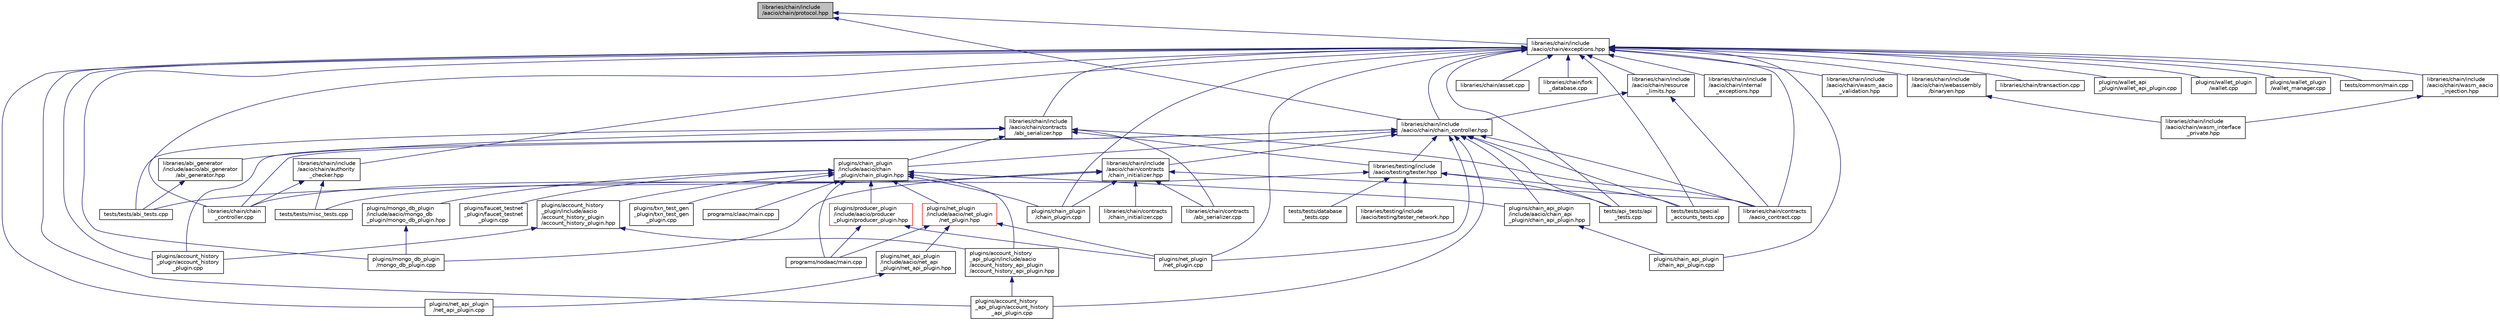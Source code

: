 digraph "libraries/chain/include/aacio/chain/protocol.hpp"
{
  edge [fontname="Helvetica",fontsize="10",labelfontname="Helvetica",labelfontsize="10"];
  node [fontname="Helvetica",fontsize="10",shape=record];
  Node146 [label="libraries/chain/include\l/aacio/chain/protocol.hpp",height=0.2,width=0.4,color="black", fillcolor="grey75", style="filled", fontcolor="black"];
  Node146 -> Node147 [dir="back",color="midnightblue",fontsize="10",style="solid"];
  Node147 [label="libraries/chain/include\l/aacio/chain/chain_controller.hpp",height=0.2,width=0.4,color="black", fillcolor="white", style="filled",URL="$chain__controller_8hpp.html"];
  Node147 -> Node148 [dir="back",color="midnightblue",fontsize="10",style="solid"];
  Node148 [label="libraries/chain/chain\l_controller.cpp",height=0.2,width=0.4,color="black", fillcolor="white", style="filled",URL="$chain__controller_8cpp.html"];
  Node147 -> Node149 [dir="back",color="midnightblue",fontsize="10",style="solid"];
  Node149 [label="libraries/chain/contracts\l/aacio_contract.cpp",height=0.2,width=0.4,color="black", fillcolor="white", style="filled",URL="$aacio__contract_8cpp.html"];
  Node147 -> Node150 [dir="back",color="midnightblue",fontsize="10",style="solid"];
  Node150 [label="libraries/chain/include\l/aacio/chain/contracts\l/chain_initializer.hpp",height=0.2,width=0.4,color="black", fillcolor="white", style="filled",URL="$chain__initializer_8hpp.html"];
  Node150 -> Node148 [dir="back",color="midnightblue",fontsize="10",style="solid"];
  Node150 -> Node149 [dir="back",color="midnightblue",fontsize="10",style="solid"];
  Node150 -> Node151 [dir="back",color="midnightblue",fontsize="10",style="solid"];
  Node151 [label="libraries/chain/contracts\l/abi_serializer.cpp",height=0.2,width=0.4,color="black", fillcolor="white", style="filled",URL="$abi__serializer_8cpp.html"];
  Node150 -> Node152 [dir="back",color="midnightblue",fontsize="10",style="solid"];
  Node152 [label="libraries/chain/contracts\l/chain_initializer.cpp",height=0.2,width=0.4,color="black", fillcolor="white", style="filled",URL="$chain__initializer_8cpp.html"];
  Node150 -> Node153 [dir="back",color="midnightblue",fontsize="10",style="solid"];
  Node153 [label="plugins/chain_plugin\l/chain_plugin.cpp",height=0.2,width=0.4,color="black", fillcolor="white", style="filled",URL="$chain__plugin_8cpp.html"];
  Node150 -> Node154 [dir="back",color="midnightblue",fontsize="10",style="solid"];
  Node154 [label="plugins/mongo_db_plugin\l/mongo_db_plugin.cpp",height=0.2,width=0.4,color="black", fillcolor="white", style="filled",URL="$mongo__db__plugin_8cpp.html"];
  Node150 -> Node155 [dir="back",color="midnightblue",fontsize="10",style="solid"];
  Node155 [label="tests/tests/abi_tests.cpp",height=0.2,width=0.4,color="black", fillcolor="white", style="filled",URL="$abi__tests_8cpp.html"];
  Node147 -> Node156 [dir="back",color="midnightblue",fontsize="10",style="solid"];
  Node156 [label="libraries/testing/include\l/aacio/testing/tester.hpp",height=0.2,width=0.4,color="black", fillcolor="white", style="filled",URL="$tester_8hpp_source.html"];
  Node156 -> Node157 [dir="back",color="midnightblue",fontsize="10",style="solid"];
  Node157 [label="libraries/testing/include\l/aacio/testing/tester_network.hpp",height=0.2,width=0.4,color="black", fillcolor="white", style="filled",URL="$tester__network_8hpp_source.html"];
  Node156 -> Node158 [dir="back",color="midnightblue",fontsize="10",style="solid"];
  Node158 [label="tests/api_tests/api\l_tests.cpp",height=0.2,width=0.4,color="black", fillcolor="white", style="filled",URL="$api__tests_8cpp.html"];
  Node156 -> Node159 [dir="back",color="midnightblue",fontsize="10",style="solid"];
  Node159 [label="tests/tests/database\l_tests.cpp",height=0.2,width=0.4,color="black", fillcolor="white", style="filled",URL="$database__tests_8cpp.html"];
  Node156 -> Node160 [dir="back",color="midnightblue",fontsize="10",style="solid"];
  Node160 [label="tests/tests/misc_tests.cpp",height=0.2,width=0.4,color="black", fillcolor="white", style="filled",URL="$misc__tests_8cpp.html"];
  Node156 -> Node161 [dir="back",color="midnightblue",fontsize="10",style="solid"];
  Node161 [label="tests/tests/special\l_accounts_tests.cpp",height=0.2,width=0.4,color="black", fillcolor="white", style="filled",URL="$special__accounts__tests_8cpp.html"];
  Node147 -> Node162 [dir="back",color="midnightblue",fontsize="10",style="solid"];
  Node162 [label="plugins/account_history\l_api_plugin/account_history\l_api_plugin.cpp",height=0.2,width=0.4,color="black", fillcolor="white", style="filled",URL="$account__history__api__plugin_8cpp.html"];
  Node147 -> Node163 [dir="back",color="midnightblue",fontsize="10",style="solid"];
  Node163 [label="plugins/account_history\l_plugin/account_history\l_plugin.cpp",height=0.2,width=0.4,color="black", fillcolor="white", style="filled",URL="$account__history__plugin_8cpp.html"];
  Node147 -> Node164 [dir="back",color="midnightblue",fontsize="10",style="solid"];
  Node164 [label="plugins/chain_api_plugin\l/include/aacio/chain_api\l_plugin/chain_api_plugin.hpp",height=0.2,width=0.4,color="black", fillcolor="white", style="filled",URL="$chain__api__plugin_8hpp.html"];
  Node164 -> Node165 [dir="back",color="midnightblue",fontsize="10",style="solid"];
  Node165 [label="plugins/chain_api_plugin\l/chain_api_plugin.cpp",height=0.2,width=0.4,color="black", fillcolor="white", style="filled",URL="$chain__api__plugin_8cpp.html"];
  Node147 -> Node166 [dir="back",color="midnightblue",fontsize="10",style="solid"];
  Node166 [label="plugins/chain_plugin\l/include/aacio/chain\l_plugin/chain_plugin.hpp",height=0.2,width=0.4,color="black", fillcolor="white", style="filled",URL="$chain__plugin_8hpp.html"];
  Node166 -> Node167 [dir="back",color="midnightblue",fontsize="10",style="solid"];
  Node167 [label="plugins/account_history\l_api_plugin/include/aacio\l/account_history_api_plugin\l/account_history_api_plugin.hpp",height=0.2,width=0.4,color="black", fillcolor="white", style="filled",URL="$account__history__api__plugin_8hpp.html"];
  Node167 -> Node162 [dir="back",color="midnightblue",fontsize="10",style="solid"];
  Node166 -> Node168 [dir="back",color="midnightblue",fontsize="10",style="solid"];
  Node168 [label="plugins/account_history\l_plugin/include/aacio\l/account_history_plugin\l/account_history_plugin.hpp",height=0.2,width=0.4,color="black", fillcolor="white", style="filled",URL="$account__history__plugin_8hpp.html"];
  Node168 -> Node167 [dir="back",color="midnightblue",fontsize="10",style="solid"];
  Node168 -> Node163 [dir="back",color="midnightblue",fontsize="10",style="solid"];
  Node166 -> Node164 [dir="back",color="midnightblue",fontsize="10",style="solid"];
  Node166 -> Node153 [dir="back",color="midnightblue",fontsize="10",style="solid"];
  Node166 -> Node169 [dir="back",color="midnightblue",fontsize="10",style="solid"];
  Node169 [label="plugins/faucet_testnet\l_plugin/faucet_testnet\l_plugin.cpp",height=0.2,width=0.4,color="black", fillcolor="white", style="filled",URL="$faucet__testnet__plugin_8cpp.html"];
  Node166 -> Node170 [dir="back",color="midnightblue",fontsize="10",style="solid"];
  Node170 [label="plugins/mongo_db_plugin\l/include/aacio/mongo_db\l_plugin/mongo_db_plugin.hpp",height=0.2,width=0.4,color="black", fillcolor="white", style="filled",URL="$mongo__db__plugin_8hpp.html"];
  Node170 -> Node154 [dir="back",color="midnightblue",fontsize="10",style="solid"];
  Node166 -> Node171 [dir="back",color="midnightblue",fontsize="10",style="solid"];
  Node171 [label="plugins/net_plugin\l/include/aacio/net_plugin\l/net_plugin.hpp",height=0.2,width=0.4,color="red", fillcolor="white", style="filled",URL="$net__plugin_8hpp.html"];
  Node171 -> Node172 [dir="back",color="midnightblue",fontsize="10",style="solid"];
  Node172 [label="plugins/net_api_plugin\l/include/aacio/net_api\l_plugin/net_api_plugin.hpp",height=0.2,width=0.4,color="black", fillcolor="white", style="filled",URL="$net__api__plugin_8hpp.html"];
  Node172 -> Node173 [dir="back",color="midnightblue",fontsize="10",style="solid"];
  Node173 [label="plugins/net_api_plugin\l/net_api_plugin.cpp",height=0.2,width=0.4,color="black", fillcolor="white", style="filled",URL="$net__api__plugin_8cpp.html"];
  Node171 -> Node174 [dir="back",color="midnightblue",fontsize="10",style="solid"];
  Node174 [label="plugins/net_plugin\l/net_plugin.cpp",height=0.2,width=0.4,color="black", fillcolor="white", style="filled",URL="$net__plugin_8cpp.html"];
  Node171 -> Node176 [dir="back",color="midnightblue",fontsize="10",style="solid"];
  Node176 [label="programs/nodaac/main.cpp",height=0.2,width=0.4,color="black", fillcolor="white", style="filled",URL="$programs_2nodaac_2main_8cpp.html"];
  Node166 -> Node177 [dir="back",color="midnightblue",fontsize="10",style="solid"];
  Node177 [label="plugins/producer_plugin\l/include/aacio/producer\l_plugin/producer_plugin.hpp",height=0.2,width=0.4,color="red", fillcolor="white", style="filled",URL="$producer__plugin_8hpp.html"];
  Node177 -> Node174 [dir="back",color="midnightblue",fontsize="10",style="solid"];
  Node177 -> Node176 [dir="back",color="midnightblue",fontsize="10",style="solid"];
  Node166 -> Node178 [dir="back",color="midnightblue",fontsize="10",style="solid"];
  Node178 [label="plugins/txn_test_gen\l_plugin/txn_test_gen\l_plugin.cpp",height=0.2,width=0.4,color="black", fillcolor="white", style="filled",URL="$txn__test__gen__plugin_8cpp.html"];
  Node166 -> Node179 [dir="back",color="midnightblue",fontsize="10",style="solid"];
  Node179 [label="programs/claac/main.cpp",height=0.2,width=0.4,color="black", fillcolor="white", style="filled",URL="$programs_2claac_2main_8cpp.html"];
  Node166 -> Node176 [dir="back",color="midnightblue",fontsize="10",style="solid"];
  Node147 -> Node174 [dir="back",color="midnightblue",fontsize="10",style="solid"];
  Node147 -> Node158 [dir="back",color="midnightblue",fontsize="10",style="solid"];
  Node147 -> Node161 [dir="back",color="midnightblue",fontsize="10",style="solid"];
  Node146 -> Node180 [dir="back",color="midnightblue",fontsize="10",style="solid"];
  Node180 [label="libraries/chain/include\l/aacio/chain/exceptions.hpp",height=0.2,width=0.4,color="black", fillcolor="white", style="filled",URL="$exceptions_8hpp.html"];
  Node180 -> Node181 [dir="back",color="midnightblue",fontsize="10",style="solid"];
  Node181 [label="libraries/chain/asset.cpp",height=0.2,width=0.4,color="black", fillcolor="white", style="filled",URL="$asset_8cpp.html"];
  Node180 -> Node148 [dir="back",color="midnightblue",fontsize="10",style="solid"];
  Node180 -> Node149 [dir="back",color="midnightblue",fontsize="10",style="solid"];
  Node180 -> Node182 [dir="back",color="midnightblue",fontsize="10",style="solid"];
  Node182 [label="libraries/chain/fork\l_database.cpp",height=0.2,width=0.4,color="black", fillcolor="white", style="filled",URL="$fork__database_8cpp.html"];
  Node180 -> Node183 [dir="back",color="midnightblue",fontsize="10",style="solid"];
  Node183 [label="libraries/chain/include\l/aacio/chain/authority\l_checker.hpp",height=0.2,width=0.4,color="black", fillcolor="white", style="filled",URL="$authority__checker_8hpp.html"];
  Node183 -> Node148 [dir="back",color="midnightblue",fontsize="10",style="solid"];
  Node183 -> Node160 [dir="back",color="midnightblue",fontsize="10",style="solid"];
  Node180 -> Node147 [dir="back",color="midnightblue",fontsize="10",style="solid"];
  Node180 -> Node184 [dir="back",color="midnightblue",fontsize="10",style="solid"];
  Node184 [label="libraries/chain/include\l/aacio/chain/contracts\l/abi_serializer.hpp",height=0.2,width=0.4,color="black", fillcolor="white", style="filled",URL="$abi__serializer_8hpp.html"];
  Node184 -> Node185 [dir="back",color="midnightblue",fontsize="10",style="solid"];
  Node185 [label="libraries/abi_generator\l/include/aacio/abi_generator\l/abi_generator.hpp",height=0.2,width=0.4,color="black", fillcolor="white", style="filled",URL="$abi__generator_8hpp_source.html"];
  Node185 -> Node155 [dir="back",color="midnightblue",fontsize="10",style="solid"];
  Node184 -> Node149 [dir="back",color="midnightblue",fontsize="10",style="solid"];
  Node184 -> Node151 [dir="back",color="midnightblue",fontsize="10",style="solid"];
  Node184 -> Node156 [dir="back",color="midnightblue",fontsize="10",style="solid"];
  Node184 -> Node166 [dir="back",color="midnightblue",fontsize="10",style="solid"];
  Node184 -> Node155 [dir="back",color="midnightblue",fontsize="10",style="solid"];
  Node180 -> Node186 [dir="back",color="midnightblue",fontsize="10",style="solid"];
  Node186 [label="libraries/chain/include\l/aacio/chain/internal\l_exceptions.hpp",height=0.2,width=0.4,color="black", fillcolor="white", style="filled",URL="$internal__exceptions_8hpp.html"];
  Node180 -> Node187 [dir="back",color="midnightblue",fontsize="10",style="solid"];
  Node187 [label="libraries/chain/include\l/aacio/chain/resource\l_limits.hpp",height=0.2,width=0.4,color="black", fillcolor="white", style="filled",URL="$resource__limits_8hpp_source.html"];
  Node187 -> Node149 [dir="back",color="midnightblue",fontsize="10",style="solid"];
  Node187 -> Node147 [dir="back",color="midnightblue",fontsize="10",style="solid"];
  Node180 -> Node188 [dir="back",color="midnightblue",fontsize="10",style="solid"];
  Node188 [label="libraries/chain/include\l/aacio/chain/wasm_aacio\l_injection.hpp",height=0.2,width=0.4,color="black", fillcolor="white", style="filled",URL="$wasm__aacio__injection_8hpp_source.html"];
  Node188 -> Node189 [dir="back",color="midnightblue",fontsize="10",style="solid"];
  Node189 [label="libraries/chain/include\l/aacio/chain/wasm_interface\l_private.hpp",height=0.2,width=0.4,color="black", fillcolor="white", style="filled",URL="$wasm__interface__private_8hpp_source.html"];
  Node180 -> Node190 [dir="back",color="midnightblue",fontsize="10",style="solid"];
  Node190 [label="libraries/chain/include\l/aacio/chain/wasm_aacio\l_validation.hpp",height=0.2,width=0.4,color="black", fillcolor="white", style="filled",URL="$wasm__aacio__validation_8hpp_source.html"];
  Node180 -> Node191 [dir="back",color="midnightblue",fontsize="10",style="solid"];
  Node191 [label="libraries/chain/include\l/aacio/chain/webassembly\l/binaryen.hpp",height=0.2,width=0.4,color="black", fillcolor="white", style="filled",URL="$binaryen_8hpp_source.html"];
  Node191 -> Node189 [dir="back",color="midnightblue",fontsize="10",style="solid"];
  Node180 -> Node192 [dir="back",color="midnightblue",fontsize="10",style="solid"];
  Node192 [label="libraries/chain/transaction.cpp",height=0.2,width=0.4,color="black", fillcolor="white", style="filled",URL="$transaction_8cpp.html"];
  Node180 -> Node162 [dir="back",color="midnightblue",fontsize="10",style="solid"];
  Node180 -> Node163 [dir="back",color="midnightblue",fontsize="10",style="solid"];
  Node180 -> Node165 [dir="back",color="midnightblue",fontsize="10",style="solid"];
  Node180 -> Node153 [dir="back",color="midnightblue",fontsize="10",style="solid"];
  Node180 -> Node154 [dir="back",color="midnightblue",fontsize="10",style="solid"];
  Node180 -> Node173 [dir="back",color="midnightblue",fontsize="10",style="solid"];
  Node180 -> Node174 [dir="back",color="midnightblue",fontsize="10",style="solid"];
  Node180 -> Node193 [dir="back",color="midnightblue",fontsize="10",style="solid"];
  Node193 [label="plugins/wallet_api\l_plugin/wallet_api_plugin.cpp",height=0.2,width=0.4,color="black", fillcolor="white", style="filled",URL="$wallet__api__plugin_8cpp.html"];
  Node180 -> Node194 [dir="back",color="midnightblue",fontsize="10",style="solid"];
  Node194 [label="plugins/wallet_plugin\l/wallet.cpp",height=0.2,width=0.4,color="black", fillcolor="white", style="filled",URL="$wallet_8cpp.html"];
  Node180 -> Node195 [dir="back",color="midnightblue",fontsize="10",style="solid"];
  Node195 [label="plugins/wallet_plugin\l/wallet_manager.cpp",height=0.2,width=0.4,color="black", fillcolor="white", style="filled",URL="$wallet__manager_8cpp.html"];
  Node180 -> Node158 [dir="back",color="midnightblue",fontsize="10",style="solid"];
  Node180 -> Node196 [dir="back",color="midnightblue",fontsize="10",style="solid"];
  Node196 [label="tests/common/main.cpp",height=0.2,width=0.4,color="black", fillcolor="white", style="filled",URL="$tests_2common_2main_8cpp.html"];
  Node180 -> Node161 [dir="back",color="midnightblue",fontsize="10",style="solid"];
}
